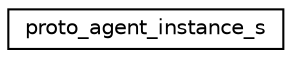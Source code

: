 digraph "Graphical Class Hierarchy"
{
 // LATEX_PDF_SIZE
  edge [fontname="Helvetica",fontsize="10",labelfontname="Helvetica",labelfontsize="10"];
  node [fontname="Helvetica",fontsize="10",shape=record];
  rankdir="LR";
  Node0 [label="proto_agent_instance_s",height=0.2,width=0.4,color="black", fillcolor="white", style="filled",URL="$structproto__agent__instance__s.html",tooltip=" "];
}

